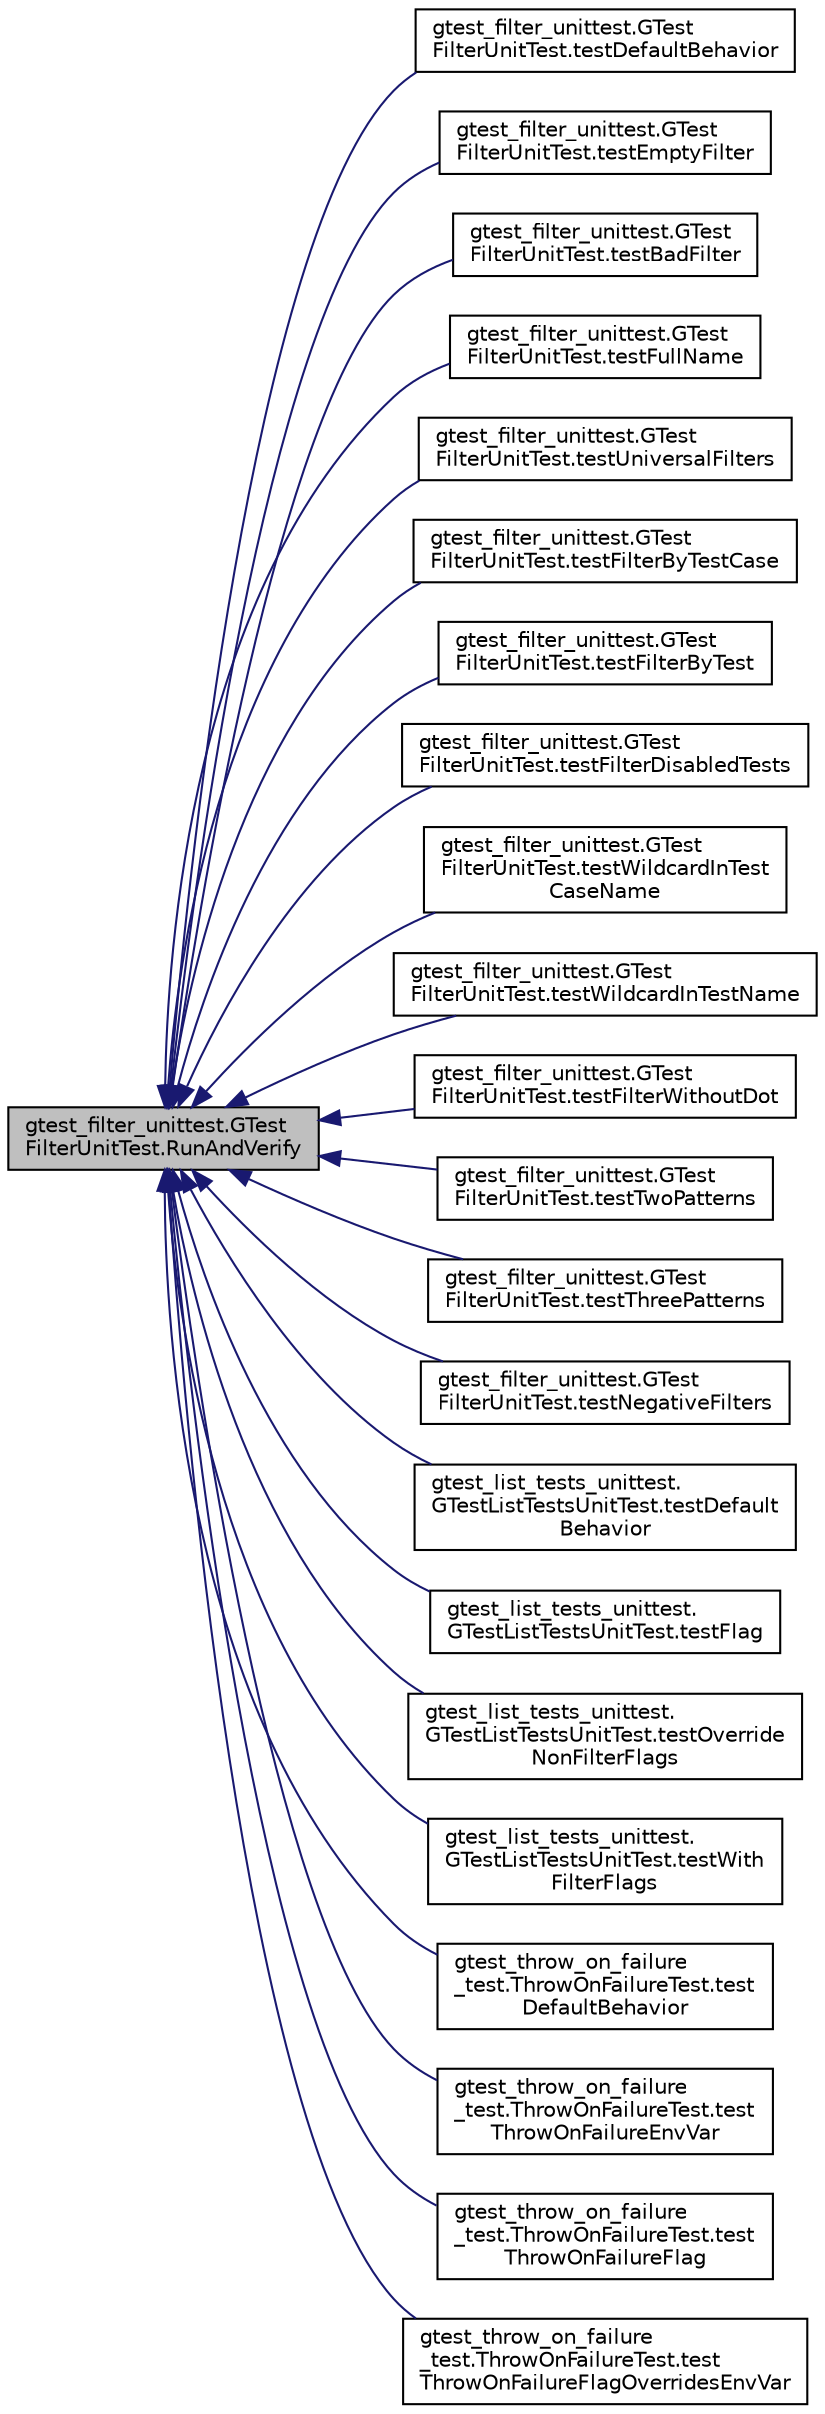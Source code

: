 digraph "gtest_filter_unittest.GTestFilterUnitTest.RunAndVerify"
{
  edge [fontname="Helvetica",fontsize="10",labelfontname="Helvetica",labelfontsize="10"];
  node [fontname="Helvetica",fontsize="10",shape=record];
  rankdir="LR";
  Node93 [label="gtest_filter_unittest.GTest\lFilterUnitTest.RunAndVerify",height=0.2,width=0.4,color="black", fillcolor="grey75", style="filled", fontcolor="black"];
  Node93 -> Node94 [dir="back",color="midnightblue",fontsize="10",style="solid",fontname="Helvetica"];
  Node94 [label="gtest_filter_unittest.GTest\lFilterUnitTest.testDefaultBehavior",height=0.2,width=0.4,color="black", fillcolor="white", style="filled",URL="$d8/d2d/classgtest__filter__unittest_1_1_g_test_filter_unit_test.html#adef3a9b539c73bda785a631a5aac424f"];
  Node93 -> Node95 [dir="back",color="midnightblue",fontsize="10",style="solid",fontname="Helvetica"];
  Node95 [label="gtest_filter_unittest.GTest\lFilterUnitTest.testEmptyFilter",height=0.2,width=0.4,color="black", fillcolor="white", style="filled",URL="$d8/d2d/classgtest__filter__unittest_1_1_g_test_filter_unit_test.html#afce65847b463ec5bca4458e9348d9a9f"];
  Node93 -> Node96 [dir="back",color="midnightblue",fontsize="10",style="solid",fontname="Helvetica"];
  Node96 [label="gtest_filter_unittest.GTest\lFilterUnitTest.testBadFilter",height=0.2,width=0.4,color="black", fillcolor="white", style="filled",URL="$d8/d2d/classgtest__filter__unittest_1_1_g_test_filter_unit_test.html#a2456062c177350a53244aea030aaf617"];
  Node93 -> Node97 [dir="back",color="midnightblue",fontsize="10",style="solid",fontname="Helvetica"];
  Node97 [label="gtest_filter_unittest.GTest\lFilterUnitTest.testFullName",height=0.2,width=0.4,color="black", fillcolor="white", style="filled",URL="$d8/d2d/classgtest__filter__unittest_1_1_g_test_filter_unit_test.html#a336d9203e26493bae11fbb514af38a6b"];
  Node93 -> Node98 [dir="back",color="midnightblue",fontsize="10",style="solid",fontname="Helvetica"];
  Node98 [label="gtest_filter_unittest.GTest\lFilterUnitTest.testUniversalFilters",height=0.2,width=0.4,color="black", fillcolor="white", style="filled",URL="$d8/d2d/classgtest__filter__unittest_1_1_g_test_filter_unit_test.html#ae9da48a79483e22e3f986e57de0dee37"];
  Node93 -> Node99 [dir="back",color="midnightblue",fontsize="10",style="solid",fontname="Helvetica"];
  Node99 [label="gtest_filter_unittest.GTest\lFilterUnitTest.testFilterByTestCase",height=0.2,width=0.4,color="black", fillcolor="white", style="filled",URL="$d8/d2d/classgtest__filter__unittest_1_1_g_test_filter_unit_test.html#ac59206c94324afdc09adbe5853856174"];
  Node93 -> Node100 [dir="back",color="midnightblue",fontsize="10",style="solid",fontname="Helvetica"];
  Node100 [label="gtest_filter_unittest.GTest\lFilterUnitTest.testFilterByTest",height=0.2,width=0.4,color="black", fillcolor="white", style="filled",URL="$d8/d2d/classgtest__filter__unittest_1_1_g_test_filter_unit_test.html#aaea691324a6c0765403b26a895702a63"];
  Node93 -> Node101 [dir="back",color="midnightblue",fontsize="10",style="solid",fontname="Helvetica"];
  Node101 [label="gtest_filter_unittest.GTest\lFilterUnitTest.testFilterDisabledTests",height=0.2,width=0.4,color="black", fillcolor="white", style="filled",URL="$d8/d2d/classgtest__filter__unittest_1_1_g_test_filter_unit_test.html#a6d962adae2ee2697b3b92e84b60a795a"];
  Node93 -> Node102 [dir="back",color="midnightblue",fontsize="10",style="solid",fontname="Helvetica"];
  Node102 [label="gtest_filter_unittest.GTest\lFilterUnitTest.testWildcardInTest\lCaseName",height=0.2,width=0.4,color="black", fillcolor="white", style="filled",URL="$d8/d2d/classgtest__filter__unittest_1_1_g_test_filter_unit_test.html#af855132606c1fa02fb765e8619108114"];
  Node93 -> Node103 [dir="back",color="midnightblue",fontsize="10",style="solid",fontname="Helvetica"];
  Node103 [label="gtest_filter_unittest.GTest\lFilterUnitTest.testWildcardInTestName",height=0.2,width=0.4,color="black", fillcolor="white", style="filled",URL="$d8/d2d/classgtest__filter__unittest_1_1_g_test_filter_unit_test.html#a9b1e6b35e158d7c6d11b8f4d2cb600cb"];
  Node93 -> Node104 [dir="back",color="midnightblue",fontsize="10",style="solid",fontname="Helvetica"];
  Node104 [label="gtest_filter_unittest.GTest\lFilterUnitTest.testFilterWithoutDot",height=0.2,width=0.4,color="black", fillcolor="white", style="filled",URL="$d8/d2d/classgtest__filter__unittest_1_1_g_test_filter_unit_test.html#a874aea28690300d8c0dc0910304f7ab2"];
  Node93 -> Node105 [dir="back",color="midnightblue",fontsize="10",style="solid",fontname="Helvetica"];
  Node105 [label="gtest_filter_unittest.GTest\lFilterUnitTest.testTwoPatterns",height=0.2,width=0.4,color="black", fillcolor="white", style="filled",URL="$d8/d2d/classgtest__filter__unittest_1_1_g_test_filter_unit_test.html#a2563885e647205586b135c5ead55e6ab"];
  Node93 -> Node106 [dir="back",color="midnightblue",fontsize="10",style="solid",fontname="Helvetica"];
  Node106 [label="gtest_filter_unittest.GTest\lFilterUnitTest.testThreePatterns",height=0.2,width=0.4,color="black", fillcolor="white", style="filled",URL="$d8/d2d/classgtest__filter__unittest_1_1_g_test_filter_unit_test.html#af4858e153245f0974632fd36dc1dd804"];
  Node93 -> Node107 [dir="back",color="midnightblue",fontsize="10",style="solid",fontname="Helvetica"];
  Node107 [label="gtest_filter_unittest.GTest\lFilterUnitTest.testNegativeFilters",height=0.2,width=0.4,color="black", fillcolor="white", style="filled",URL="$d8/d2d/classgtest__filter__unittest_1_1_g_test_filter_unit_test.html#aff878809d524797f62e2fe38bbfcc8da"];
  Node93 -> Node108 [dir="back",color="midnightblue",fontsize="10",style="solid",fontname="Helvetica"];
  Node108 [label="gtest_list_tests_unittest.\lGTestListTestsUnitTest.testDefault\lBehavior",height=0.2,width=0.4,color="black", fillcolor="white", style="filled",URL="$db/dc0/classgtest__list__tests__unittest_1_1_g_test_list_tests_unit_test.html#a4168d086b7ec31f86ab548b6fd79b27e"];
  Node93 -> Node109 [dir="back",color="midnightblue",fontsize="10",style="solid",fontname="Helvetica"];
  Node109 [label="gtest_list_tests_unittest.\lGTestListTestsUnitTest.testFlag",height=0.2,width=0.4,color="black", fillcolor="white", style="filled",URL="$db/dc0/classgtest__list__tests__unittest_1_1_g_test_list_tests_unit_test.html#a6d3e8738bd4b7494867cac464d342944"];
  Node93 -> Node110 [dir="back",color="midnightblue",fontsize="10",style="solid",fontname="Helvetica"];
  Node110 [label="gtest_list_tests_unittest.\lGTestListTestsUnitTest.testOverride\lNonFilterFlags",height=0.2,width=0.4,color="black", fillcolor="white", style="filled",URL="$db/dc0/classgtest__list__tests__unittest_1_1_g_test_list_tests_unit_test.html#ae1ccba3f21c8e25968834607f7db2b10"];
  Node93 -> Node111 [dir="back",color="midnightblue",fontsize="10",style="solid",fontname="Helvetica"];
  Node111 [label="gtest_list_tests_unittest.\lGTestListTestsUnitTest.testWith\lFilterFlags",height=0.2,width=0.4,color="black", fillcolor="white", style="filled",URL="$db/dc0/classgtest__list__tests__unittest_1_1_g_test_list_tests_unit_test.html#ac5bef6c9fb78b8eef84427de811fd70f"];
  Node93 -> Node112 [dir="back",color="midnightblue",fontsize="10",style="solid",fontname="Helvetica"];
  Node112 [label="gtest_throw_on_failure\l_test.ThrowOnFailureTest.test\lDefaultBehavior",height=0.2,width=0.4,color="black", fillcolor="white", style="filled",URL="$d7/d79/classgtest__throw__on__failure__test_1_1_throw_on_failure_test.html#a596d5e2dbeb51751a6fb6d3852fdd54a"];
  Node93 -> Node113 [dir="back",color="midnightblue",fontsize="10",style="solid",fontname="Helvetica"];
  Node113 [label="gtest_throw_on_failure\l_test.ThrowOnFailureTest.test\lThrowOnFailureEnvVar",height=0.2,width=0.4,color="black", fillcolor="white", style="filled",URL="$d7/d79/classgtest__throw__on__failure__test_1_1_throw_on_failure_test.html#af1cecdf19bf8ff7261e9f832c4d1b3ad"];
  Node93 -> Node114 [dir="back",color="midnightblue",fontsize="10",style="solid",fontname="Helvetica"];
  Node114 [label="gtest_throw_on_failure\l_test.ThrowOnFailureTest.test\lThrowOnFailureFlag",height=0.2,width=0.4,color="black", fillcolor="white", style="filled",URL="$d7/d79/classgtest__throw__on__failure__test_1_1_throw_on_failure_test.html#ae1383974161c2d1dc8b5e74ebc12db38"];
  Node93 -> Node115 [dir="back",color="midnightblue",fontsize="10",style="solid",fontname="Helvetica"];
  Node115 [label="gtest_throw_on_failure\l_test.ThrowOnFailureTest.test\lThrowOnFailureFlagOverridesEnvVar",height=0.2,width=0.4,color="black", fillcolor="white", style="filled",URL="$d7/d79/classgtest__throw__on__failure__test_1_1_throw_on_failure_test.html#ab63f8f491aeaaa04ba3fc7ae3bca6de8"];
}

